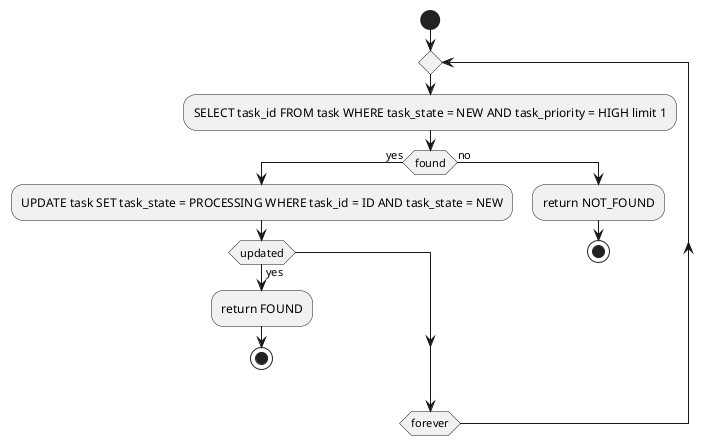 
@startuml

start

repeat
    :SELECT task_id FROM task WHERE task_state = NEW AND task_priority = HIGH limit 1;

    if (found) then (yes)
        :UPDATE task SET task_state = PROCESSING WHERE task_id = ID AND task_state = NEW;

        if (updated) then (yes)
            :return FOUND;
            stop
        endif
    else (no)
        :return NOT_FOUND;
        stop
    endif
repeat while (forever)

@enduml
